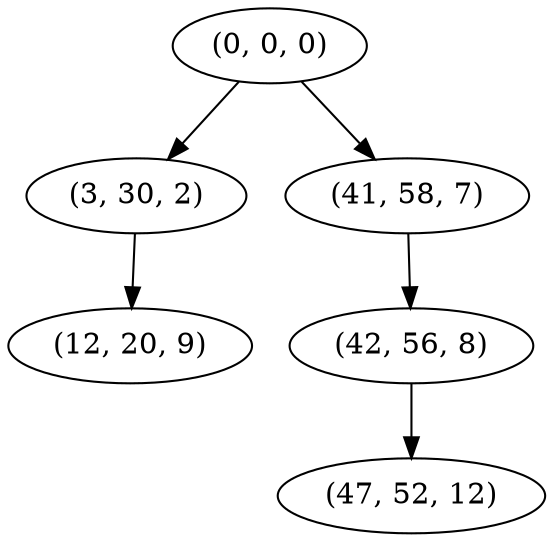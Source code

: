 digraph tree {
    "(0, 0, 0)";
    "(3, 30, 2)";
    "(12, 20, 9)";
    "(41, 58, 7)";
    "(42, 56, 8)";
    "(47, 52, 12)";
    "(0, 0, 0)" -> "(3, 30, 2)";
    "(0, 0, 0)" -> "(41, 58, 7)";
    "(3, 30, 2)" -> "(12, 20, 9)";
    "(41, 58, 7)" -> "(42, 56, 8)";
    "(42, 56, 8)" -> "(47, 52, 12)";
}
